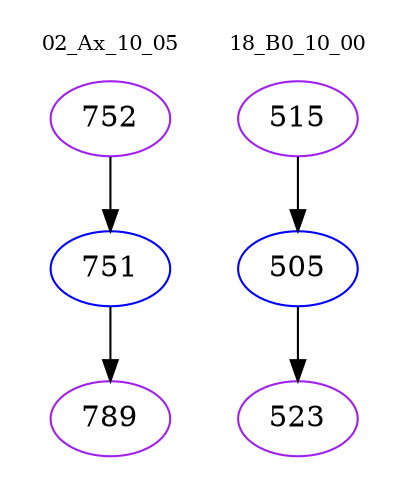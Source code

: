 digraph{
subgraph cluster_0 {
color = white
label = "02_Ax_10_05";
fontsize=10;
T0_752 [label="752", color="purple"]
T0_752 -> T0_751 [color="black"]
T0_751 [label="751", color="blue"]
T0_751 -> T0_789 [color="black"]
T0_789 [label="789", color="purple"]
}
subgraph cluster_1 {
color = white
label = "18_B0_10_00";
fontsize=10;
T1_515 [label="515", color="purple"]
T1_515 -> T1_505 [color="black"]
T1_505 [label="505", color="blue"]
T1_505 -> T1_523 [color="black"]
T1_523 [label="523", color="purple"]
}
}

